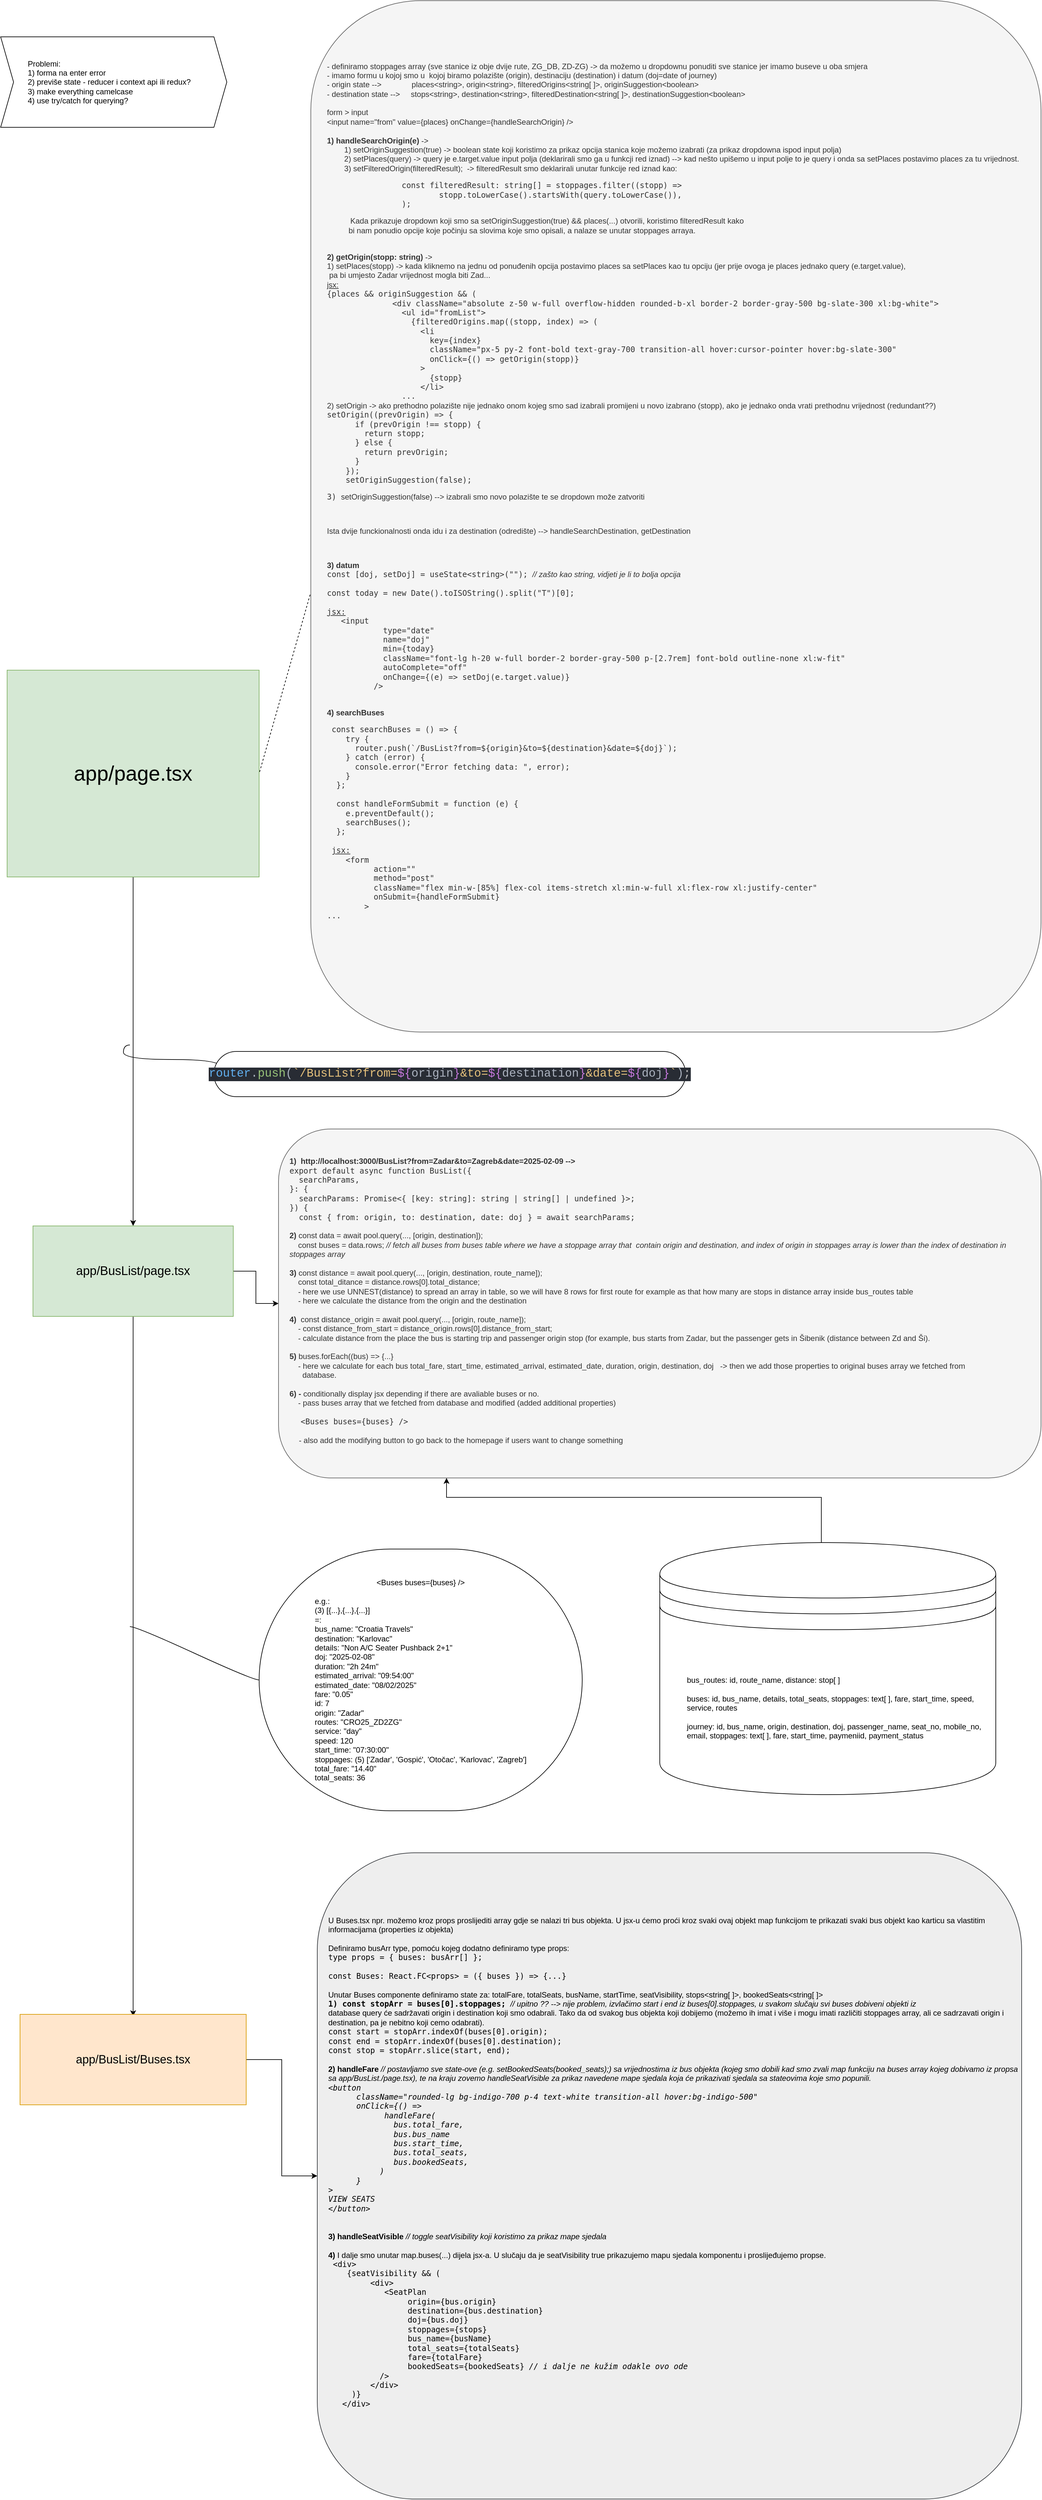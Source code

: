 <mxfile version="26.0.11">
  <diagram name="Page-1" id="hDBnATX-_rqYMnIlR0UH">
    <mxGraphModel dx="1434" dy="5414" grid="1" gridSize="10" guides="1" tooltips="1" connect="1" arrows="1" fold="1" page="1" pageScale="1" pageWidth="827" pageHeight="1169" math="0" shadow="0">
      <root>
        <mxCell id="0" />
        <mxCell id="1" parent="0" />
        <mxCell id="zUcGBLIIrt0SRUpq_5Xp-20" style="edgeStyle=orthogonalEdgeStyle;rounded=0;orthogonalLoop=1;jettySize=auto;html=1;entryX=0.5;entryY=0;entryDx=0;entryDy=0;" parent="1" source="zUcGBLIIrt0SRUpq_5Xp-2" target="zUcGBLIIrt0SRUpq_5Xp-18" edge="1">
          <mxGeometry relative="1" as="geometry" />
        </mxCell>
        <mxCell id="zUcGBLIIrt0SRUpq_5Xp-2" value="&lt;font style=&quot;font-size: 32px;&quot;&gt;app/page.tsx&lt;/font&gt;" style="rounded=0;whiteSpace=wrap;html=1;fillColor=#d5e8d4;strokeColor=#82b366;align=center;" parent="1" vertex="1">
          <mxGeometry x="50" y="-3640" width="390" height="320" as="geometry" />
        </mxCell>
        <mxCell id="zUcGBLIIrt0SRUpq_5Xp-6" value="- definiramo stoppages array (sve stanice iz obje dvije rute, ZG_DB, ZD-ZG) -&amp;gt; da možemo u dropdownu ponuditi sve stanice jer imamo buseve u oba smjera&lt;br&gt;- imamo formu u kojoj smo u&amp;nbsp; kojoj biramo polazište (origin), destinaciju (destination) i datum (doj=date of journey)&lt;br&gt;- origin state --&amp;gt;&amp;nbsp; &amp;nbsp; &amp;nbsp; &amp;nbsp; &amp;nbsp; &amp;nbsp; &amp;nbsp; places&amp;lt;string&amp;gt;, origin&amp;lt;string&amp;gt;, filteredOrigins&amp;lt;string[ ]&amp;gt;, originSuggestion&amp;lt;boolean&amp;gt;&lt;br&gt;&lt;div&gt;- destination state --&amp;gt;&amp;nbsp; &amp;nbsp; &amp;nbsp;stops&amp;lt;string&amp;gt;, destination&amp;lt;string&amp;gt;, filteredDestination&amp;lt;string[ ]&amp;gt;, destinationSuggestion&amp;lt;boolean&amp;gt;&lt;br&gt;&lt;br&gt;form &amp;gt; input&lt;br&gt;&amp;lt;input name=&quot;from&quot; value={places} onChange={handleSearchOrigin} /&amp;gt;&lt;br&gt;&lt;br&gt;&lt;b&gt;1) handleSearchOrigin(e)&amp;nbsp;&lt;/b&gt;-&amp;gt;&amp;nbsp;&lt;br&gt;&lt;span style=&quot;white-space: pre;&quot;&gt;&#x9;&lt;/span&gt;1) setOriginSuggestion(true) -&amp;gt; boolean state koji koristimo za prikaz opcija stanica koje možemo izabrati (za prikaz dropdowna ispod input polja)&lt;br&gt;&lt;span style=&quot;white-space: pre;&quot;&gt;&#x9;&lt;/span&gt;2) setPlaces(query) -&amp;gt; query je e.target.value input polja (deklarirali smo ga u funkcji red iznad) --&amp;gt; kad nešto upišemo u input polje to je query i onda sa setPlaces postavimo places za tu vrijednost.&lt;br&gt;&lt;/div&gt;&lt;div&gt;&lt;span style=&quot;white-space: pre;&quot;&gt;&#x9;&lt;/span&gt;3) setFilteredOrigin(filteredResult);&amp;nbsp; -&amp;gt; filteredResult smo deklarirali unutar funkcije red iznad kao:&amp;nbsp;&lt;br&gt;&lt;pre&gt;&lt;span style=&quot;white-space: pre;&quot;&gt;&#x9;&lt;/span&gt;&lt;span style=&quot;white-space: pre;&quot;&gt;&#x9;&lt;/span&gt;&lt;span style=&quot;background-color: transparent;&quot;&gt;const filteredResult: string[] = stoppages.filter((stopp) =&amp;gt;&lt;br&gt;      &lt;span style=&quot;white-space: pre;&quot;&gt;&#x9;&lt;/span&gt;&lt;span style=&quot;white-space: pre;&quot;&gt;&#x9;&lt;/span&gt;&lt;span style=&quot;white-space: pre;&quot;&gt;&#x9;&lt;/span&gt;stopp.toLowerCase().startsWith(query.toLowerCase()),&lt;br&gt;    &lt;span style=&quot;white-space: pre;&quot;&gt;&#x9;&lt;/span&gt;&lt;span style=&quot;white-space: pre;&quot;&gt;&#x9;&lt;/span&gt;);&lt;/span&gt;&lt;/pre&gt;&lt;pre&gt;&lt;p&gt;&lt;span style=&quot;background-color: transparent;&quot;&gt;     &lt;font face=&quot;Helvetica&quot;&gt;Kada prikazuje dropdown koji smo sa setOriginSuggestion(true) &amp;amp;&amp;amp; places(...) otvorili, koristimo filteredResult kako &lt;br&gt;          bi nam ponudio opcije koje počinju sa slovima koje smo opisali, a nalaze se unutar stoppages arraya.&lt;br&gt;&lt;br&gt;&lt;/font&gt;&lt;/span&gt;&lt;/p&gt;&lt;p&gt;&lt;span style=&quot;background-color: transparent;&quot;&gt;&lt;b style=&quot;font-family: Helvetica;&quot;&gt;2) getOrigin(stopp: string) &lt;/b&gt;&lt;font face=&quot;Helvetica&quot;&gt;-&amp;gt;&lt;br&gt;1) setPlaces(stopp) -&amp;gt; kada kliknemo na jednu od ponuđenih opcija postavimo places sa setPlaces kao tu opciju (jer prije ovoga je places jednako query (e.target.value),&lt;br&gt; pa bi umjesto Zadar vrijednost mogla biti Zad...&lt;br&gt;&lt;u&gt;jsx:&lt;/u&gt;&lt;br&gt;&lt;/font&gt;&lt;font data-font-src=&quot;https://fonts.googleapis.com/css?family=Monospace&quot; face=&quot;Monospace&quot;&gt;{places &amp;amp;&amp;amp; originSuggestion &amp;amp;&amp;amp; (&lt;br&gt;              &amp;lt;div className=&quot;absolute z-50 w-full overflow-hidden rounded-b-xl border-2 border-gray-500 bg-slate-300 xl:bg-white&quot;&amp;gt;&lt;br&gt;                &amp;lt;ul id=&quot;fromList&quot;&amp;gt;&lt;br&gt;                  {filteredOrigins.map((stopp, index) =&amp;gt; (&lt;br&gt;                    &amp;lt;li&lt;br&gt;                      key={index}&lt;br&gt;                      className=&quot;px-5 py-2 font-bold text-gray-700 transition-all hover:cursor-pointer hover:bg-slate-300&quot;&lt;br&gt;                      onClick={() =&amp;gt; getOrigin(stopp)}&lt;br&gt;                    &amp;gt;&lt;br&gt;                      {stopp}&lt;br&gt;                    &amp;lt;/li&amp;gt;&lt;br&gt;                ...&lt;br&gt;&lt;/font&gt;&lt;font face=&quot;Helvetica&quot;&gt;2) setOrigin -&amp;gt; ako prethodno polazište nije jednako onom kojeg smo sad izabrali promijeni u novo izabrano (stopp), ako je jednako onda vrati prethodnu vrijednost (redundant??)&lt;br&gt;&lt;/font&gt;setOrigin((prevOrigin) =&amp;gt; {&lt;br&gt;      if (prevOrigin !== stopp) {&lt;br&gt;        return stopp;&lt;br&gt;      } else {&lt;br&gt;        return prevOrigin;&lt;br&gt;      }&lt;br&gt;    });&lt;br&gt;    setOriginSuggestion(false);&lt;font face=&quot;Helvetica&quot;&gt;&lt;br&gt;&lt;/font&gt;&lt;/span&gt;&lt;/p&gt;&lt;p&gt;&lt;span style=&quot;background-color: transparent;&quot;&gt;3) &lt;font face=&quot;Helvetica&quot;&gt;setOriginSuggestion(false) --&amp;gt; &lt;/font&gt;&lt;font face=&quot;Helvetica&quot;&gt;izabrali smo novo polazište te se dropdown može zatvoriti&lt;/font&gt;&lt;/span&gt;&lt;/p&gt;&lt;p&gt;&lt;span style=&quot;background-color: transparent;&quot;&gt;&lt;font face=&quot;Helvetica&quot;&gt;&lt;br&gt;&lt;/font&gt;&lt;/span&gt;&lt;/p&gt;&lt;p&gt;&lt;span style=&quot;background-color: transparent;&quot;&gt;&lt;font face=&quot;Helvetica&quot;&gt;Ista dvije funckionalnosti onda idu i za destination (odredište) --&amp;gt; handleSearchDestination, getDestination&lt;/font&gt;&lt;/span&gt;&lt;/p&gt;&lt;p&gt;&lt;span style=&quot;background-color: transparent;&quot;&gt;&lt;br&gt;&lt;/span&gt;&lt;/p&gt;&lt;p&gt;&lt;b&gt;&lt;font face=&quot;Helvetica&quot;&gt;3) datum&lt;/font&gt;&lt;br&gt;&lt;/b&gt;const [doj, setDoj] = useState&amp;lt;string&amp;gt;(&quot;&quot;); &lt;font face=&quot;Helvetica&quot;&gt;&lt;i&gt;// zašto kao string, vidjeti je li to bolja opcija&lt;/i&gt;&lt;/font&gt;&lt;br&gt;&lt;br&gt;const today = new Date().toISOString().split(&quot;T&quot;)[0];&lt;br&gt;&lt;br&gt;&lt;u&gt;jsx:&lt;/u&gt;&lt;br&gt; &lt;font data-font-src=&quot;https://fonts.googleapis.com/css?family=Monospace&quot; face=&quot;Monospace&quot;&gt;  &amp;lt;input&lt;br&gt;            type=&quot;date&quot;&lt;br&gt;            name=&quot;doj&quot;&lt;br&gt;            min={today}&lt;br&gt;            className=&quot;font-lg h-20 w-full border-2 border-gray-500 p-[2.7rem] font-bold outline-none xl:w-fit&quot;&lt;br&gt;            autoComplete=&quot;off&quot;&lt;br&gt;            onChange={(e) =&amp;gt; setDoj(e.target.value)}&lt;br&gt;          /&amp;gt;&lt;/font&gt;&lt;br&gt;&lt;/p&gt;&lt;p&gt;&lt;span style=&quot;background-color: transparent;&quot;&gt;&lt;br&gt;&lt;b&gt;&lt;font face=&quot;Helvetica&quot;&gt;4) searchBuses&lt;/font&gt;&lt;/b&gt;&lt;/span&gt;&lt;/p&gt;&lt;p&gt;&lt;span style=&quot;background-color: transparent;&quot;&gt; &lt;font data-font-src=&quot;https://fonts.googleapis.com/css?family=Monospace&quot; face=&quot;Monospace&quot;&gt;const searchBuses = () =&amp;gt; {&lt;br&gt;    try {&lt;br&gt;      router.push(`/BusList?from=${origin}&amp;amp;to=${destination}&amp;amp;date=${doj}`);&lt;br&gt;    } catch (error) {&lt;br&gt;      console.error(&quot;Error fetching data: &quot;, error); &lt;br&gt;    }&lt;br&gt;  };&lt;br&gt;&lt;br&gt;  const handleFormSubmit = function (e) {&lt;br&gt;    e.preventDefault();&lt;br&gt;    searchBuses();&lt;br&gt;  };&lt;br&gt;&lt;br&gt; &lt;u&gt;jsx:&lt;/u&gt;&lt;br&gt;    &amp;lt;form&lt;br&gt;          action=&quot;&quot;&lt;br&gt;          method=&quot;post&quot;&lt;br&gt;          className=&quot;flex min-w-[85%] flex-col items-stretch xl:min-w-full xl:flex-row xl:justify-center&quot;&lt;br&gt;          onSubmit={handleFormSubmit}&lt;br&gt;        &amp;gt;&lt;br&gt;...&lt;br&gt;&lt;br&gt;&lt;/font&gt;&lt;/span&gt;&lt;/p&gt;&lt;p&gt;&lt;span style=&quot;background-color: transparent;&quot;&gt;&lt;br&gt;&lt;/span&gt;&lt;/p&gt;&lt;span style=&quot;background-color: transparent;&quot;&gt;&lt;span style=&quot;white-space: pre;&quot;&gt;&#x9;&lt;/span&gt;&lt;span style=&quot;white-space: pre;&quot;&gt;&#x9;&lt;/span&gt;&lt;/span&gt;&lt;/pre&gt;&lt;/div&gt;" style="rounded=1;whiteSpace=wrap;html=1;align=left;spacingLeft=25;spacingRight=10;spacingTop=10;spacing=0;spacingBottom=10;fillColor=#f5f5f5;fontColor=#333333;strokeColor=#666666;" parent="1" vertex="1">
          <mxGeometry x="520" y="-4676" width="1130" height="1596" as="geometry" />
        </mxCell>
        <mxCell id="zUcGBLIIrt0SRUpq_5Xp-10" value="" style="endArrow=none;dashed=1;html=1;rounded=0;entryX=1;entryY=0.5;entryDx=0;entryDy=0;exitX=-0.001;exitY=0.576;exitDx=0;exitDy=0;exitPerimeter=0;" parent="1" source="zUcGBLIIrt0SRUpq_5Xp-6" target="zUcGBLIIrt0SRUpq_5Xp-2" edge="1">
          <mxGeometry width="50" height="50" relative="1" as="geometry">
            <mxPoint x="510" y="-3720" as="sourcePoint" />
            <mxPoint x="970" y="-3710" as="targetPoint" />
          </mxGeometry>
        </mxCell>
        <mxCell id="zUcGBLIIrt0SRUpq_5Xp-27" style="edgeStyle=orthogonalEdgeStyle;rounded=0;orthogonalLoop=1;jettySize=auto;html=1;" parent="1" source="zUcGBLIIrt0SRUpq_5Xp-18" target="zUcGBLIIrt0SRUpq_5Xp-28" edge="1">
          <mxGeometry relative="1" as="geometry">
            <mxPoint x="640" y="-2710" as="targetPoint" />
          </mxGeometry>
        </mxCell>
        <mxCell id="wEU0tcn83tqyCmN5frSI-1" style="edgeStyle=orthogonalEdgeStyle;rounded=0;orthogonalLoop=1;jettySize=auto;html=1;" edge="1" parent="1" source="zUcGBLIIrt0SRUpq_5Xp-18">
          <mxGeometry relative="1" as="geometry">
            <mxPoint x="245" y="-1557.143" as="targetPoint" />
          </mxGeometry>
        </mxCell>
        <mxCell id="zUcGBLIIrt0SRUpq_5Xp-18" value="&lt;font style=&quot;font-size: 19px;&quot;&gt;app/BusList/page.tsx&lt;/font&gt;" style="rounded=0;whiteSpace=wrap;html=1;fillColor=#d5e8d4;strokeColor=#82b366;" parent="1" vertex="1">
          <mxGeometry x="90" y="-2780" width="310" height="140" as="geometry" />
        </mxCell>
        <mxCell id="zUcGBLIIrt0SRUpq_5Xp-23" style="edgeStyle=entityRelationEdgeStyle;rounded=0;orthogonalLoop=1;jettySize=auto;html=1;startArrow=none;endArrow=none;segment=10;curved=1;sourcePerimeterSpacing=0;targetPerimeterSpacing=0;exitX=0;exitY=0.5;exitDx=0;exitDy=0;" parent="1" source="zUcGBLIIrt0SRUpq_5Xp-21" edge="1">
          <mxGeometry relative="1" as="geometry">
            <mxPoint x="240" y="-3060" as="targetPoint" />
            <mxPoint x="1100" y="-2970" as="sourcePoint" />
          </mxGeometry>
        </mxCell>
        <mxCell id="zUcGBLIIrt0SRUpq_5Xp-21" value="&lt;br&gt;&lt;div style=&quot;color: rgb(187, 187, 187); background-color: rgb(40, 44, 52); font-family: Consolas, &amp;quot;Courier New&amp;quot;, monospace; font-weight: normal; line-height: 19px; white-space: pre;&quot;&gt;&lt;div style=&quot;&quot;&gt;&lt;font style=&quot;font-size: 18px;&quot;&gt;&lt;span style=&quot;color: rgb(97, 175, 239);&quot;&gt;router&lt;/span&gt;&lt;span style=&quot;color: rgb(171, 178, 191);&quot;&gt;.&lt;/span&gt;&lt;span style=&quot;color: rgb(152, 195, 121);&quot;&gt;push&lt;/span&gt;&lt;span style=&quot;color: rgb(171, 178, 191);&quot;&gt;(&lt;/span&gt;&lt;span style=&quot;color: rgb(229, 192, 123);&quot;&gt;`/BusList?from=&lt;/span&gt;&lt;span style=&quot;color: rgb(198, 120, 221);&quot;&gt;${&lt;/span&gt;&lt;span style=&quot;color: rgb(171, 178, 191);&quot;&gt;origin&lt;/span&gt;&lt;span style=&quot;color: rgb(198, 120, 221);&quot;&gt;}&lt;/span&gt;&lt;span style=&quot;color: rgb(229, 192, 123);&quot;&gt;&amp;amp;to=&lt;/span&gt;&lt;span style=&quot;color: rgb(198, 120, 221);&quot;&gt;${&lt;/span&gt;&lt;span style=&quot;color: rgb(171, 178, 191);&quot;&gt;destination&lt;/span&gt;&lt;span style=&quot;color: rgb(198, 120, 221);&quot;&gt;}&lt;/span&gt;&lt;span style=&quot;color: rgb(229, 192, 123);&quot;&gt;&amp;amp;date=&lt;/span&gt;&lt;span style=&quot;color: rgb(198, 120, 221);&quot;&gt;${&lt;/span&gt;&lt;span style=&quot;color: rgb(171, 178, 191);&quot;&gt;doj&lt;/span&gt;&lt;span style=&quot;color: rgb(198, 120, 221);&quot;&gt;}&lt;/span&gt;&lt;span style=&quot;color: rgb(229, 192, 123);&quot;&gt;`&lt;/span&gt;&lt;span style=&quot;color: rgb(171, 178, 191);&quot;&gt;)&lt;/span&gt;&lt;span style=&quot;color: rgb(187, 187, 187);&quot;&gt;;&lt;/span&gt;&lt;/font&gt;&lt;/div&gt;&lt;/div&gt;&lt;div&gt;&lt;br/&gt;&lt;/div&gt;" style="whiteSpace=wrap;html=1;rounded=1;arcSize=50;align=center;verticalAlign=middle;strokeWidth=1;autosize=1;spacing=4;treeFolding=1;treeMoving=1;newEdgeStyle={&quot;edgeStyle&quot;:&quot;entityRelationEdgeStyle&quot;,&quot;startArrow&quot;:&quot;none&quot;,&quot;endArrow&quot;:&quot;none&quot;,&quot;segment&quot;:10,&quot;curved&quot;:1,&quot;sourcePerimeterSpacing&quot;:0,&quot;targetPerimeterSpacing&quot;:0};" parent="1" vertex="1" collapsed="1">
          <mxGeometry x="370" y="-3050" width="730" height="70" as="geometry" />
        </mxCell>
        <mxCell id="zUcGBLIIrt0SRUpq_5Xp-28" value="&lt;b&gt;1)&amp;nbsp;&amp;nbsp;http://localhost:3000/BusList?from=Zadar&amp;amp;to=Zagreb&amp;amp;date=2025-02-09 --&amp;gt;&lt;/b&gt;&lt;br&gt;&lt;span style=&quot;background-color: transparent;&quot;&gt;&lt;font face=&quot;monospace&quot;&gt;export default async function BusList({&lt;/font&gt;&lt;/span&gt;&lt;div&gt;&lt;font face=&quot;monospace&quot;&gt;&amp;nbsp; searchParams,&lt;/font&gt;&lt;/div&gt;&lt;div&gt;&lt;font face=&quot;monospace&quot;&gt;}: {&lt;/font&gt;&lt;/div&gt;&lt;div&gt;&lt;font face=&quot;monospace&quot;&gt;&amp;nbsp; searchParams: Promise&amp;lt;{ [key: string]: string | string[] | undefined }&amp;gt;;&lt;/font&gt;&lt;/div&gt;&lt;div&gt;&lt;font face=&quot;monospace&quot;&gt;}) {&lt;/font&gt;&lt;/div&gt;&lt;font face=&quot;monospace&quot;&gt;&lt;span style=&quot;background-color: transparent;&quot;&gt;&amp;nbsp; const { from: origin, to: destination, date: doj } = await searchParams;&lt;/span&gt;&amp;nbsp;&lt;/font&gt;&lt;div&gt;&lt;br&gt;&lt;/div&gt;&lt;div&gt;&lt;b&gt;2) &lt;/b&gt;const data = await pool.query(..., [origin, destination]);&lt;br&gt;&amp;nbsp; &amp;nbsp; const buses = data.rows; &lt;i&gt;// fetch all buses from buses table where we have a stoppage array that&amp;nbsp; contain origin and destination, and index of origin in stoppages array is lower than the index of destination in stoppages array&lt;/i&gt;&lt;/div&gt;&lt;div&gt;&lt;i&gt;&lt;br&gt;&lt;/i&gt;&lt;/div&gt;&lt;div&gt;&lt;b&gt;3)&lt;/b&gt; const distance = await pool.query(..., [origin, destination, route_name]);&lt;br&gt;&amp;nbsp; &amp;nbsp; const total_ditance = distance.rows[0].total_distance;&lt;br&gt;&amp;nbsp; &amp;nbsp; - here we use UNNEST(distance) to spread an array in table, so we will have 8 rows for first route for example as that how many are stops in distance array inside bus_routes table&lt;br&gt;&amp;nbsp; &amp;nbsp; - here we calculate the distance from the origin and the destination&lt;/div&gt;&lt;div&gt;&lt;br&gt;&lt;/div&gt;&lt;div&gt;&lt;b&gt;4)&lt;/b&gt;&amp;nbsp; const distance_origin = await pool.query(..., [origin, route_name]);&lt;br&gt;&amp;nbsp; &amp;nbsp; - const distance_from_start = distance_origin.rows[0].distance_from_start;&lt;br&gt;&amp;nbsp; &amp;nbsp; - calculate distance from the place the bus is starting trip and passenger origin stop (for example, bus starts from Zadar, but the passenger gets in Šibenik (distance between Zd and Ši).&lt;br&gt;&lt;br&gt;&lt;b&gt;5)&lt;/b&gt; buses.forEach((bus) =&amp;gt; {...}&lt;br&gt;&amp;nbsp; &amp;nbsp; - here we calculate for each bus total_fare, start_time, estimated_arrival, estimated_date, duration, origin, destination, doj&amp;nbsp; &amp;nbsp;-&amp;gt; then we add those properties to original buses array we fetched from&lt;br&gt;&amp;nbsp; &amp;nbsp; &amp;nbsp; database.&lt;br&gt;&amp;nbsp; &amp;nbsp;&lt;br&gt;&lt;b&gt;6) -&amp;nbsp;&lt;/b&gt;conditionally display jsx depending if there are avaliable buses or no.&lt;br&gt;&amp;nbsp; &amp;nbsp; - pass buses array that we fetched from database and modified (added additional properties)&lt;br&gt;&amp;nbsp;&amp;nbsp;&lt;br&gt;&lt;b&gt;&amp;nbsp; &amp;nbsp;&lt;/b&gt;&lt;font style=&quot;&quot; data-font-src=&quot;https://fonts.googleapis.com/css?family=Monospace&quot; face=&quot;Monospace&quot;&gt;&lt;b&gt;&amp;nbsp;&lt;/b&gt;&amp;lt;Buses buses={buses} /&amp;gt;&lt;/font&gt;&lt;/div&gt;&lt;div&gt;&lt;font face=&quot;monospace&quot;&gt;&lt;b&gt;&lt;br&gt;&lt;/b&gt;&lt;/font&gt;&lt;/div&gt;&lt;div&gt;&lt;font style=&quot;font-weight: bold;&quot; face=&quot;monospace&quot;&gt;&amp;nbsp; &lt;/font&gt;&lt;font style=&quot;&quot; face=&quot;Helvetica&quot;&gt;- also add the modifying button to go back to the homepage if users want to change something&lt;/font&gt;&lt;br&gt;&lt;br&gt;&lt;/div&gt;" style="rounded=1;whiteSpace=wrap;html=1;fillColor=#f5f5f5;fontColor=#333333;strokeColor=#666666;align=left;spacingLeft=15;spacingTop=10;spacingRight=5;spacingBottom=5;" parent="1" vertex="1">
          <mxGeometry x="470" y="-2930" width="1180" height="540" as="geometry" />
        </mxCell>
        <mxCell id="zUcGBLIIrt0SRUpq_5Xp-30" value="&lt;blockquote style=&quot;margin: 0 0 0 40px; border: none; padding: 0px;&quot;&gt;Problemi:&amp;nbsp;&lt;div&gt;1) forma na enter error&lt;/div&gt;&lt;div&gt;2) previše state - reducer i context api ili redux?&lt;br&gt;3) make everything camelcase&lt;br&gt;4) use try/catch for querying?&lt;/div&gt;&lt;/blockquote&gt;" style="shape=step;perimeter=stepPerimeter;whiteSpace=wrap;html=1;fixedSize=1;align=left;" parent="1" vertex="1">
          <mxGeometry x="40" y="-4620" width="350" height="140" as="geometry" />
        </mxCell>
        <mxCell id="zUcGBLIIrt0SRUpq_5Xp-32" style="edgeStyle=orthogonalEdgeStyle;rounded=0;orthogonalLoop=1;jettySize=auto;html=1;" parent="1" source="zUcGBLIIrt0SRUpq_5Xp-31" target="zUcGBLIIrt0SRUpq_5Xp-28" edge="1">
          <mxGeometry relative="1" as="geometry">
            <Array as="points">
              <mxPoint x="1310" y="-2360" />
              <mxPoint x="730" y="-2360" />
            </Array>
          </mxGeometry>
        </mxCell>
        <mxCell id="zUcGBLIIrt0SRUpq_5Xp-31" value="&lt;blockquote style=&quot;margin: 0 0 0 40px; border: none; padding: 0px;&quot;&gt;bus_routes: id, route_name, distance: stop[ ]&lt;div&gt;&lt;br&gt;&lt;/div&gt;&lt;div&gt;buses: id, bus_name, details, total_seats, stoppages: text[ ], fare, start_time, speed, service, routes&lt;/div&gt;&lt;div&gt;&lt;br&gt;&lt;/div&gt;&lt;div&gt;journey: id, bus_name, origin, destination, doj, passenger_name, seat_no, mobile_no, email, stoppages: text[ ], fare, start_time, paymeniid, payment_status&lt;/div&gt;&lt;/blockquote&gt;" style="shape=datastore;whiteSpace=wrap;html=1;align=left;" parent="1" vertex="1">
          <mxGeometry x="1060" y="-2290" width="520" height="390" as="geometry" />
        </mxCell>
        <mxCell id="wEU0tcn83tqyCmN5frSI-4" style="edgeStyle=orthogonalEdgeStyle;rounded=0;orthogonalLoop=1;jettySize=auto;html=1;" edge="1" parent="1" source="wEU0tcn83tqyCmN5frSI-2" target="wEU0tcn83tqyCmN5frSI-5">
          <mxGeometry relative="1" as="geometry">
            <mxPoint x="590" y="-1490" as="targetPoint" />
          </mxGeometry>
        </mxCell>
        <mxCell id="wEU0tcn83tqyCmN5frSI-2" value="&lt;font style=&quot;font-size: 18px;&quot;&gt;app/BusList/Buses.tsx&lt;/font&gt;" style="rounded=0;whiteSpace=wrap;html=1;fillColor=#ffe6cc;strokeColor=#d79b00;" vertex="1" parent="1">
          <mxGeometry x="70" y="-1560" width="350" height="140" as="geometry" />
        </mxCell>
        <mxCell id="wEU0tcn83tqyCmN5frSI-5" value="&lt;font face=&quot;Helvetica&quot;&gt;U Buses.tsx npr. možemo kroz props proslijediti array gdje se nalazi tri bus objekta. U jsx-u ćemo proći kroz svaki ovaj objekt map funkcijom te prikazati svaki bus objekt kao karticu sa vlastitim informacijama (properties iz objekta)&lt;br&gt;&lt;/font&gt;&lt;br&gt;Definiramo busArr type, pomoću kojeg dodatno definiramo type props:&lt;br&gt;&lt;font data-font-src=&quot;https://fonts.googleapis.com/css?family=Monospace&quot; face=&quot;Monospace&quot;&gt;type props = { buses: busArr[] };&lt;br&gt;&lt;/font&gt;&lt;br&gt;&lt;font data-font-src=&quot;https://fonts.googleapis.com/css?family=Monospace&quot; face=&quot;Monospace&quot;&gt;const Buses: React.FC&amp;lt;props&amp;gt; = ({ buses }) =&amp;gt; {...}&lt;/font&gt;&lt;br&gt;&lt;div&gt;&lt;br&gt;Unutar Buses componente definiramo state za: totalFare, totalSeats, busName, startTime, seatVisibility, stops&amp;lt;string[ ]&amp;gt;, bookedSeats&amp;lt;string[ ]&amp;gt;&lt;br&gt;&lt;font face=&quot;monospace&quot;&gt;&lt;b&gt;1)&lt;/b&gt; &lt;b&gt;const stopArr = buses[0].stoppages; &lt;/b&gt;&lt;/font&gt;&lt;font face=&quot;Helvetica&quot;&gt;&lt;i style=&quot;&quot;&gt;// upitno ?? --&amp;gt; nije problem, izvlačimo start i end iz buses[0].stoppages, u svakom slučaju svi buses dobiveni objekti iz&lt;br&gt;&lt;/i&gt;database query će sadržavati origin i destination koji smo odabrali. Tako da od svakog bus objekta koji dobijemo (možemo ih imat i više i mogu imati različiti stoppages array, ali ce sadrzavati origin i destination, pa je nebitno koji cemo odabrati).&lt;/font&gt;&lt;br&gt;&lt;div style=&quot;font-family: monospace;&quot;&gt;const start = stopArr.indexOf(buses[0].origin);&lt;/div&gt;&lt;div style=&quot;font-family: monospace;&quot;&gt;const end = stopArr.indexOf(buses[0].destination);&lt;/div&gt;&lt;div style=&quot;font-family: monospace;&quot;&gt;const stop = stopArr.slice(start, end);&lt;/div&gt;&lt;br&gt;&lt;b style=&quot;font-family: Helvetica;&quot;&gt;2) handleFare &lt;/b&gt;&lt;i style=&quot;&quot;&gt;// postavljamo sve state-ove (e.g. setBookedSeats(booked_seats);) sa vrijednostima iz bus objekta (kojeg smo dobili kad smo zvali map funkciju na buses array kojeg dobivamo iz propsa sa app/BusList./page.tsx), te na kraju zovemo handleSeatVisible za prikaz navedene mape sjedala koja će prikazivati sjedala sa stateovima koje smo popunili.&lt;br&gt;&lt;div style=&quot;&quot;&gt;&lt;font data-font-src=&quot;https://fonts.googleapis.com/css?family=Monospace&quot; face=&quot;Monospace&quot;&gt;&amp;lt;button&lt;/font&gt;&lt;/div&gt;&lt;div style=&quot;&quot;&gt;&lt;font data-font-src=&quot;https://fonts.googleapis.com/css?family=Monospace&quot; face=&quot;Monospace&quot;&gt;&amp;nbsp; &amp;nbsp; &amp;nbsp; className=&quot;rounded-lg bg-indigo-700 p-4 text-white transition-all hover:bg-indigo-500&quot;&lt;/font&gt;&lt;/div&gt;&lt;div style=&quot;&quot;&gt;&lt;font data-font-src=&quot;https://fonts.googleapis.com/css?family=Monospace&quot; face=&quot;Monospace&quot;&gt;&amp;nbsp; &amp;nbsp; &amp;nbsp; onClick={() =&amp;gt;&lt;/font&gt;&lt;/div&gt;&lt;div style=&quot;&quot;&gt;&lt;font data-font-src=&quot;https://fonts.googleapis.com/css?family=Monospace&quot; face=&quot;Monospace&quot;&gt;&amp;nbsp; &amp;nbsp; &amp;nbsp; &amp;nbsp; &amp;nbsp; &amp;nbsp; handleFare(&lt;/font&gt;&lt;/div&gt;&lt;div style=&quot;&quot;&gt;&lt;font data-font-src=&quot;https://fonts.googleapis.com/css?family=Monospace&quot; face=&quot;Monospace&quot;&gt;&amp;nbsp; &amp;nbsp; &amp;nbsp; &amp;nbsp; &amp;nbsp; &amp;nbsp; &amp;nbsp; bus.total_fare,&lt;/font&gt;&lt;/div&gt;&lt;div style=&quot;&quot;&gt;&lt;font data-font-src=&quot;https://fonts.googleapis.com/css?family=Monospace&quot; face=&quot;Monospace&quot;&gt;&amp;nbsp; &amp;nbsp; &amp;nbsp; &amp;nbsp; &amp;nbsp; &amp;nbsp; &amp;nbsp; bus.bus_name&lt;br&gt;&lt;/font&gt;&lt;span style=&quot;font-family: monospace; background-color: transparent; color: light-dark(rgb(0, 0, 0), rgb(255, 255, 255));&quot;&gt;&amp;nbsp; &amp;nbsp; &amp;nbsp; &amp;nbsp; &amp;nbsp; &amp;nbsp; &amp;nbsp; bus.start_time,&lt;/span&gt;&lt;span style=&quot;font-family: monospace; background-color: transparent; color: light-dark(rgb(0, 0, 0), rgb(255, 255, 255));&quot;&gt;&amp;nbsp;&lt;br&gt;&amp;nbsp; &amp;nbsp; &amp;nbsp; &amp;nbsp; &amp;nbsp; &amp;nbsp; &amp;nbsp; bus.total_seats,&lt;/span&gt;&lt;/div&gt;&lt;div style=&quot;&quot;&gt;&lt;font data-font-src=&quot;https://fonts.googleapis.com/css?family=Monospace&quot; face=&quot;Monospace&quot;&gt;&amp;nbsp; &amp;nbsp; &amp;nbsp; &amp;nbsp; &amp;nbsp; &amp;nbsp; &amp;nbsp; bus.bookedSeats,&lt;/font&gt;&lt;/div&gt;&lt;div style=&quot;&quot;&gt;&lt;font data-font-src=&quot;https://fonts.googleapis.com/css?family=Monospace&quot; face=&quot;Monospace&quot;&gt;&amp;nbsp; &amp;nbsp; &amp;nbsp; &amp;nbsp; &amp;nbsp; &amp;nbsp;)&lt;/font&gt;&lt;/div&gt;&lt;div style=&quot;&quot;&gt;&lt;font data-font-src=&quot;https://fonts.googleapis.com/css?family=Monospace&quot; face=&quot;Monospace&quot;&gt;&amp;nbsp; &amp;nbsp; &amp;nbsp; }&lt;/font&gt;&lt;/div&gt;&lt;div style=&quot;&quot;&gt;&lt;font data-font-src=&quot;https://fonts.googleapis.com/css?family=Monospace&quot; face=&quot;Monospace&quot;&gt;&amp;gt;&lt;br&gt;&lt;/font&gt;&lt;span style=&quot;font-family: monospace; background-color: transparent; color: light-dark(rgb(0, 0, 0), rgb(255, 255, 255));&quot;&gt;VIEW SEATS&lt;/span&gt;&lt;/div&gt;&lt;div style=&quot;&quot;&gt;&lt;font data-font-src=&quot;https://fonts.googleapis.com/css?family=Monospace&quot; face=&quot;Monospace&quot;&gt;&amp;lt;/button&amp;gt;&lt;/font&gt;&lt;/div&gt;&lt;br&gt;&lt;/i&gt;&lt;/div&gt;&lt;div&gt;&lt;i&gt;&lt;font face=&quot;Helvetica&quot;&gt;&lt;br&gt;&lt;/font&gt;&lt;/i&gt;&lt;/div&gt;&lt;div&gt;&lt;font face=&quot;Helvetica&quot;&gt;&lt;b style=&quot;&quot;&gt;3) handleSeatVisible &lt;/b&gt;&lt;i style=&quot;&quot;&gt;// toggle seatVisibility koji koristimo za prikaz mape sjedala&lt;/i&gt;&lt;/font&gt;&lt;/div&gt;&lt;div&gt;&lt;font face=&quot;Helvetica&quot;&gt;&lt;i style=&quot;&quot;&gt;&lt;br&gt;&lt;/i&gt;&lt;/font&gt;&lt;/div&gt;&lt;div&gt;&lt;font face=&quot;Helvetica&quot;&gt;&lt;b style=&quot;&quot;&gt;4) &lt;/b&gt;I dalje smo unutar map.buses(...) dijela jsx-a. U slučaju da je seatVisibility true prikazujemo mapu sjedala komponentu i proslijeđujemo propse.&lt;/font&gt;&lt;/div&gt;&lt;div&gt;&lt;font face=&quot;monospace&quot;&gt;&lt;div style=&quot;&quot;&gt;&amp;nbsp;&amp;lt;div&amp;gt;&lt;/div&gt;&lt;div style=&quot;&quot;&gt;&amp;nbsp; &amp;nbsp; {seatVisibility &amp;amp;&amp;amp; (&lt;/div&gt;&lt;div style=&quot;&quot;&gt;&amp;nbsp; &amp;nbsp; &amp;nbsp; &amp;nbsp; &amp;nbsp;&amp;lt;div&amp;gt;&lt;/div&gt;&lt;div style=&quot;&quot;&gt;&amp;nbsp; &amp;nbsp; &amp;nbsp; &amp;nbsp; &amp;nbsp; &amp;nbsp; &amp;lt;SeatPlan&lt;/div&gt;&lt;div style=&quot;&quot;&gt;&amp;nbsp; &amp;nbsp; &amp;nbsp; &amp;nbsp; &amp;nbsp; &amp;nbsp; &amp;nbsp; &amp;nbsp; &amp;nbsp;origin={bus.origin}&lt;/div&gt;&lt;div style=&quot;&quot;&gt;&amp;nbsp; &amp;nbsp; &amp;nbsp; &amp;nbsp; &amp;nbsp; &amp;nbsp; &amp;nbsp; &amp;nbsp; &amp;nbsp;destination={bus.destination}&lt;/div&gt;&lt;div style=&quot;&quot;&gt;&amp;nbsp; &amp;nbsp; &amp;nbsp; &amp;nbsp; &amp;nbsp; &amp;nbsp; &amp;nbsp; &amp;nbsp; &amp;nbsp;doj={bus.doj}&lt;/div&gt;&lt;div style=&quot;&quot;&gt;&amp;nbsp; &amp;nbsp; &amp;nbsp; &amp;nbsp; &amp;nbsp; &amp;nbsp; &amp;nbsp; &amp;nbsp; &amp;nbsp;stoppages={stops}&lt;/div&gt;&lt;div style=&quot;&quot;&gt;&amp;nbsp; &amp;nbsp; &amp;nbsp; &amp;nbsp; &amp;nbsp; &amp;nbsp; &amp;nbsp; &amp;nbsp; &amp;nbsp;bus_name={busName}&lt;/div&gt;&lt;div style=&quot;&quot;&gt;&amp;nbsp; &amp;nbsp; &amp;nbsp; &amp;nbsp; &amp;nbsp; &amp;nbsp; &amp;nbsp; &amp;nbsp; &amp;nbsp;total_seats={totalSeats}&lt;/div&gt;&lt;div style=&quot;&quot;&gt;&amp;nbsp; &amp;nbsp; &amp;nbsp; &amp;nbsp; &amp;nbsp; &amp;nbsp; &amp;nbsp; &amp;nbsp; &amp;nbsp;fare={totalFare}&lt;/div&gt;&lt;div style=&quot;&quot;&gt;&amp;nbsp; &amp;nbsp; &amp;nbsp; &amp;nbsp; &amp;nbsp; &amp;nbsp; &amp;nbsp; &amp;nbsp; &amp;nbsp;bookedSeats={bookedSeats} &lt;i&gt;// i dalje ne kužim odakle ovo ode&lt;/i&gt;&lt;/div&gt;&lt;div style=&quot;&quot;&gt;&amp;nbsp; &amp;nbsp; &amp;nbsp; &amp;nbsp; &amp;nbsp; &amp;nbsp;/&amp;gt;&lt;/div&gt;&lt;div style=&quot;&quot;&gt;&amp;nbsp; &amp;nbsp; &amp;nbsp; &amp;nbsp; &amp;nbsp;&amp;lt;/div&amp;gt;&lt;/div&gt;&lt;div style=&quot;&quot;&gt;&amp;nbsp; &amp;nbsp; &amp;nbsp;)}&lt;/div&gt;&lt;div style=&quot;&quot;&gt;&amp;nbsp; &amp;nbsp;&amp;lt;/div&amp;gt;&lt;/div&gt;&lt;/font&gt;&lt;/div&gt;&lt;div&gt;&lt;font face=&quot;monospace&quot;&gt;&lt;i&gt;&lt;br&gt;&lt;/i&gt;&lt;br&gt;&lt;br&gt;&lt;/font&gt;&lt;/div&gt;" style="rounded=1;whiteSpace=wrap;html=1;fillColor=#eeeeee;strokeColor=#36393d;align=left;spacingBottom=5;spacingLeft=15;spacingTop=5;spacingRight=5;" vertex="1" parent="1">
          <mxGeometry x="530" y="-1810" width="1090" height="1000" as="geometry" />
        </mxCell>
        <mxCell id="wEU0tcn83tqyCmN5frSI-9" value="&amp;lt;Buses buses={buses} /&amp;gt;&lt;div&gt;&lt;br&gt;&lt;/div&gt;&lt;div style=&quot;text-align: left;&quot;&gt;e.g.:&lt;br&gt;(3) [{...},{...},{...}]&lt;br&gt;=:&lt;/div&gt;&lt;div style=&quot;text-align: left;&quot;&gt;&lt;div&gt;bus_name&lt;span style=&quot;background-color: transparent; color: light-dark(rgb(0, 0, 0), rgb(255, 255, 255));&quot;&gt;:&amp;nbsp;&lt;/span&gt;&lt;span style=&quot;background-color: transparent; color: light-dark(rgb(0, 0, 0), rgb(255, 255, 255));&quot;&gt;&quot;Croatia Travels&quot;&lt;/span&gt;&lt;/div&gt;&lt;div&gt;destination&lt;span style=&quot;background-color: transparent; color: light-dark(rgb(0, 0, 0), rgb(255, 255, 255));&quot;&gt;:&amp;nbsp;&lt;/span&gt;&lt;span style=&quot;background-color: transparent; color: light-dark(rgb(0, 0, 0), rgb(255, 255, 255));&quot;&gt;&quot;Karlovac&quot;&lt;/span&gt;&lt;/div&gt;&lt;div&gt;details&lt;span style=&quot;background-color: transparent; color: light-dark(rgb(0, 0, 0), rgb(255, 255, 255));&quot;&gt;:&amp;nbsp;&lt;/span&gt;&lt;span style=&quot;background-color: transparent; color: light-dark(rgb(0, 0, 0), rgb(255, 255, 255));&quot;&gt;&quot;Non A/C Seater Pushback 2+1&quot;&lt;/span&gt;&lt;/div&gt;&lt;div&gt;doj&lt;span style=&quot;background-color: transparent; color: light-dark(rgb(0, 0, 0), rgb(255, 255, 255));&quot;&gt;:&amp;nbsp;&lt;/span&gt;&lt;span style=&quot;background-color: transparent; color: light-dark(rgb(0, 0, 0), rgb(255, 255, 255));&quot;&gt;&quot;2025-02-08&quot;&lt;/span&gt;&lt;/div&gt;&lt;div&gt;duration&lt;span style=&quot;background-color: transparent; color: light-dark(rgb(0, 0, 0), rgb(255, 255, 255));&quot;&gt;:&amp;nbsp;&lt;/span&gt;&lt;span style=&quot;background-color: transparent; color: light-dark(rgb(0, 0, 0), rgb(255, 255, 255));&quot;&gt;&quot;2h 24m&quot;&lt;/span&gt;&lt;/div&gt;&lt;div&gt;estimated_arrival&lt;span style=&quot;background-color: transparent; color: light-dark(rgb(0, 0, 0), rgb(255, 255, 255));&quot;&gt;:&amp;nbsp;&lt;/span&gt;&lt;span style=&quot;background-color: transparent; color: light-dark(rgb(0, 0, 0), rgb(255, 255, 255));&quot;&gt;&quot;09:54:00&quot;&lt;/span&gt;&lt;/div&gt;&lt;div&gt;estimated_date&lt;span style=&quot;background-color: transparent; color: light-dark(rgb(0, 0, 0), rgb(255, 255, 255));&quot;&gt;:&amp;nbsp;&lt;/span&gt;&lt;span style=&quot;background-color: transparent; color: light-dark(rgb(0, 0, 0), rgb(255, 255, 255));&quot;&gt;&quot;08/02/2025&quot;&lt;/span&gt;&lt;/div&gt;&lt;div&gt;fare&lt;span style=&quot;background-color: transparent; color: light-dark(rgb(0, 0, 0), rgb(255, 255, 255));&quot;&gt;:&amp;nbsp;&lt;/span&gt;&lt;span style=&quot;background-color: transparent; color: light-dark(rgb(0, 0, 0), rgb(255, 255, 255));&quot;&gt;&quot;0.05&quot;&lt;/span&gt;&lt;/div&gt;&lt;div&gt;id&lt;span style=&quot;background-color: transparent; color: light-dark(rgb(0, 0, 0), rgb(255, 255, 255));&quot;&gt;:&amp;nbsp;&lt;/span&gt;&lt;span style=&quot;background-color: transparent; color: light-dark(rgb(0, 0, 0), rgb(255, 255, 255));&quot;&gt;7&lt;/span&gt;&lt;/div&gt;&lt;div&gt;origin&lt;span style=&quot;background-color: transparent; color: light-dark(rgb(0, 0, 0), rgb(255, 255, 255));&quot;&gt;:&amp;nbsp;&lt;/span&gt;&lt;span style=&quot;background-color: transparent; color: light-dark(rgb(0, 0, 0), rgb(255, 255, 255));&quot;&gt;&quot;Zadar&quot;&lt;/span&gt;&lt;/div&gt;&lt;div&gt;routes&lt;span style=&quot;background-color: transparent; color: light-dark(rgb(0, 0, 0), rgb(255, 255, 255));&quot;&gt;:&amp;nbsp;&lt;/span&gt;&lt;span style=&quot;background-color: transparent; color: light-dark(rgb(0, 0, 0), rgb(255, 255, 255));&quot;&gt;&quot;CRO25_ZD2ZG&quot;&lt;/span&gt;&lt;/div&gt;&lt;div&gt;service&lt;span style=&quot;background-color: transparent; color: light-dark(rgb(0, 0, 0), rgb(255, 255, 255));&quot;&gt;:&amp;nbsp;&lt;/span&gt;&lt;span style=&quot;background-color: transparent; color: light-dark(rgb(0, 0, 0), rgb(255, 255, 255));&quot;&gt;&quot;day&quot;&lt;/span&gt;&lt;/div&gt;&lt;div&gt;speed&lt;span style=&quot;background-color: transparent; color: light-dark(rgb(0, 0, 0), rgb(255, 255, 255));&quot;&gt;:&amp;nbsp;&lt;/span&gt;&lt;span style=&quot;background-color: transparent; color: light-dark(rgb(0, 0, 0), rgb(255, 255, 255));&quot;&gt;120&lt;/span&gt;&lt;/div&gt;&lt;div&gt;start_time&lt;span style=&quot;background-color: transparent; color: light-dark(rgb(0, 0, 0), rgb(255, 255, 255));&quot;&gt;:&amp;nbsp;&lt;/span&gt;&lt;span style=&quot;background-color: transparent; color: light-dark(rgb(0, 0, 0), rgb(255, 255, 255));&quot;&gt;&quot;07:30:00&quot;&lt;/span&gt;&lt;/div&gt;&lt;div&gt;stoppages&lt;span style=&quot;background-color: transparent; color: light-dark(rgb(0, 0, 0), rgb(255, 255, 255));&quot;&gt;:&amp;nbsp;&lt;/span&gt;&lt;span style=&quot;background-color: transparent; color: light-dark(rgb(0, 0, 0), rgb(255, 255, 255));&quot;&gt;(5) [&#39;Zadar&#39;, &#39;Gospić&#39;, &#39;Otočac&#39;, &#39;Karlovac&#39;, &#39;Zagreb&#39;]&lt;/span&gt;&lt;/div&gt;&lt;div&gt;total_fare&lt;span style=&quot;background-color: transparent; color: light-dark(rgb(0, 0, 0), rgb(255, 255, 255));&quot;&gt;:&amp;nbsp;&lt;/span&gt;&lt;span style=&quot;background-color: transparent; color: light-dark(rgb(0, 0, 0), rgb(255, 255, 255));&quot;&gt;&quot;14.40&quot;&lt;/span&gt;&lt;/div&gt;&lt;div&gt;total_seats&lt;span style=&quot;background-color: transparent; color: light-dark(rgb(0, 0, 0), rgb(255, 255, 255));&quot;&gt;:&amp;nbsp;&lt;/span&gt;&lt;span style=&quot;background-color: transparent; color: light-dark(rgb(0, 0, 0), rgb(255, 255, 255));&quot;&gt;36&lt;/span&gt;&lt;/div&gt;&lt;/div&gt;" style="whiteSpace=wrap;html=1;rounded=1;arcSize=50;align=center;verticalAlign=middle;strokeWidth=1;autosize=1;spacing=4;treeFolding=1;treeMoving=1;newEdgeStyle={&quot;edgeStyle&quot;:&quot;entityRelationEdgeStyle&quot;,&quot;startArrow&quot;:&quot;none&quot;,&quot;endArrow&quot;:&quot;none&quot;,&quot;segment&quot;:10,&quot;curved&quot;:1,&quot;sourcePerimeterSpacing&quot;:0,&quot;targetPerimeterSpacing&quot;:0};" vertex="1" parent="1">
          <mxGeometry x="440" y="-2280" width="500" height="405" as="geometry" />
        </mxCell>
        <mxCell id="wEU0tcn83tqyCmN5frSI-10" value="" style="edgeStyle=entityRelationEdgeStyle;startArrow=none;endArrow=none;segment=10;curved=1;sourcePerimeterSpacing=0;targetPerimeterSpacing=0;rounded=0;" edge="1" target="wEU0tcn83tqyCmN5frSI-9" parent="1">
          <mxGeometry relative="1" as="geometry">
            <mxPoint x="240" y="-2160" as="sourcePoint" />
          </mxGeometry>
        </mxCell>
      </root>
    </mxGraphModel>
  </diagram>
</mxfile>
